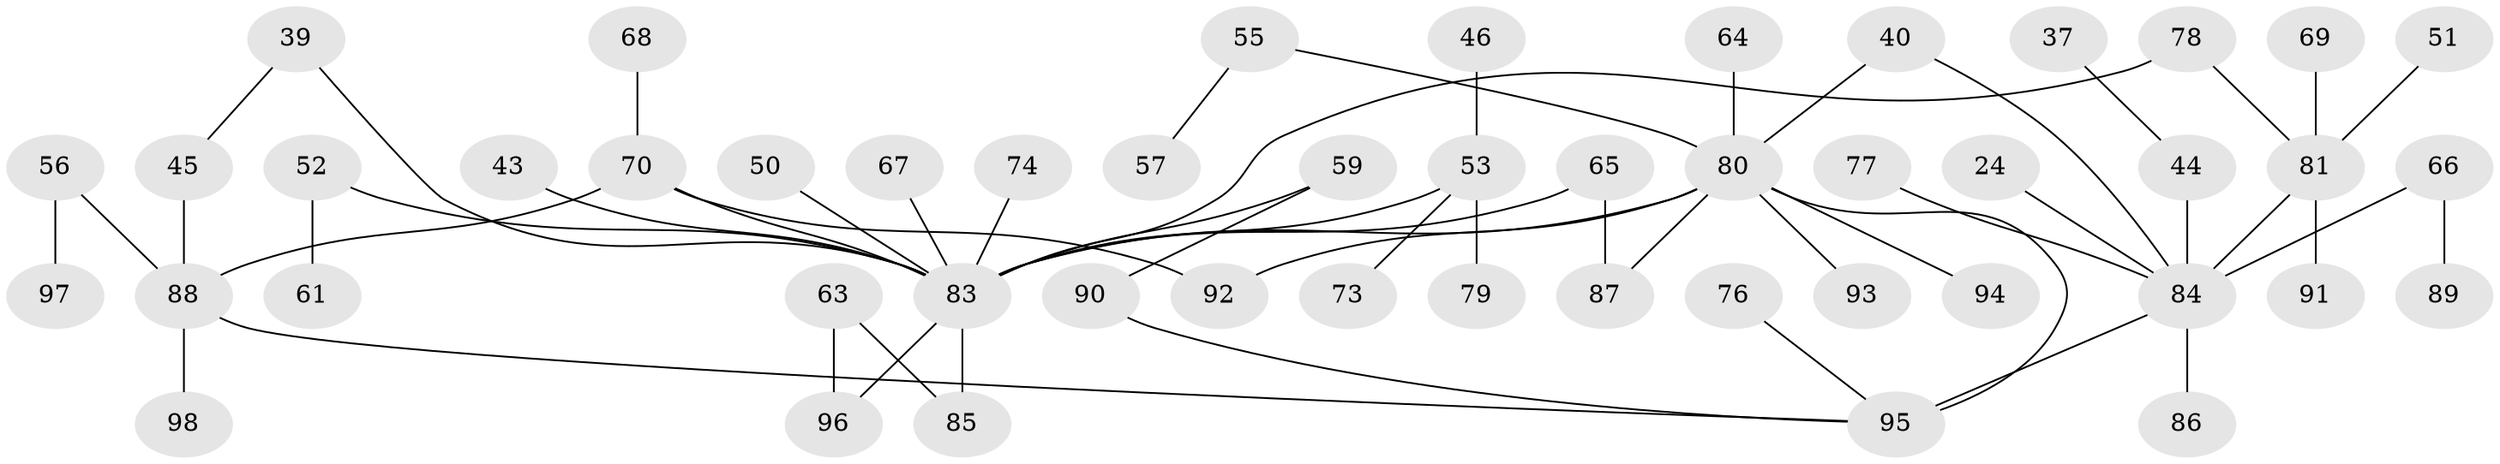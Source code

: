 // original degree distribution, {7: 0.030612244897959183, 5: 0.04081632653061224, 6: 0.030612244897959183, 3: 0.15306122448979592, 8: 0.01020408163265306, 4: 0.02040816326530612, 2: 0.32653061224489793, 1: 0.3877551020408163}
// Generated by graph-tools (version 1.1) at 2025/42/03/09/25 04:42:10]
// undirected, 49 vertices, 56 edges
graph export_dot {
graph [start="1"]
  node [color=gray90,style=filled];
  24;
  37;
  39;
  40 [super="+30"];
  43;
  44 [super="+18"];
  45;
  46;
  50;
  51;
  52;
  53 [super="+38"];
  55;
  56 [super="+29"];
  57;
  59 [super="+36"];
  61;
  63;
  64;
  65 [super="+33+54"];
  66;
  67;
  68;
  69;
  70 [super="+48+62"];
  73;
  74;
  76;
  77 [super="+35"];
  78 [super="+47+71"];
  79;
  80 [super="+4+16+58"];
  81 [super="+60"];
  83 [super="+2+9+19"];
  84 [super="+14+25+10"];
  85 [super="+11"];
  86;
  87;
  88 [super="+5+8+32+34"];
  89;
  90;
  91;
  92 [super="+31+82"];
  93;
  94;
  95 [super="+17+15+41+72+75"];
  96;
  97;
  98;
  24 -- 84;
  37 -- 44;
  39 -- 45;
  39 -- 83;
  40 -- 80;
  40 -- 84;
  43 -- 83;
  44 -- 84;
  45 -- 88;
  46 -- 53;
  50 -- 83;
  51 -- 81;
  52 -- 61;
  52 -- 83;
  53 -- 83;
  53 -- 73;
  53 -- 79;
  55 -- 57;
  55 -- 80;
  56 -- 97;
  56 -- 88;
  59 -- 90;
  59 -- 83;
  63 -- 96;
  63 -- 85;
  64 -- 80;
  65 -- 87;
  65 -- 83;
  66 -- 89;
  66 -- 84;
  67 -- 83;
  68 -- 70;
  69 -- 81;
  70 -- 88;
  70 -- 83 [weight=2];
  70 -- 92;
  74 -- 83;
  76 -- 95;
  77 -- 84;
  78 -- 83;
  78 -- 81;
  80 -- 94;
  80 -- 87;
  80 -- 83 [weight=3];
  80 -- 93;
  80 -- 95 [weight=2];
  80 -- 92;
  81 -- 84 [weight=2];
  81 -- 91;
  83 -- 96;
  83 -- 85 [weight=2];
  84 -- 86;
  84 -- 95;
  88 -- 95;
  88 -- 98;
  90 -- 95;
}
